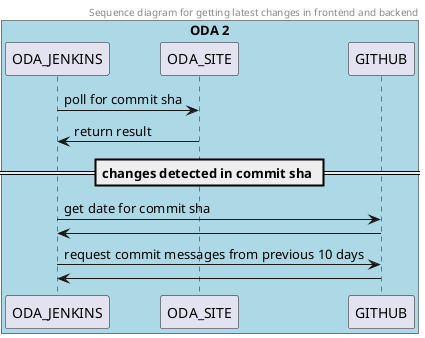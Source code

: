 @startuml
header
Sequence diagram for getting latest changes in frontend and backend
endheader

participant ODA_JENKINS
participant GITHUB
participant ODA_SITE

box "ODA 2" #LightBlue
    participant ODA_JENKINS
    participant ODA_SITE
    participant GITHUB
end box


ODA_JENKINS -> ODA_SITE: poll for commit sha
ODA_SITE -> ODA_JENKINS: return result

== changes detected in commit sha ==
ODA_JENKINS -> GITHUB: get date for commit sha
GITHUB -> ODA_JENKINS:

ODA_JENKINS -> GITHUB: request commit messages from previous 10 days
GITHUB -> ODA_JENKINS:

@enduml
